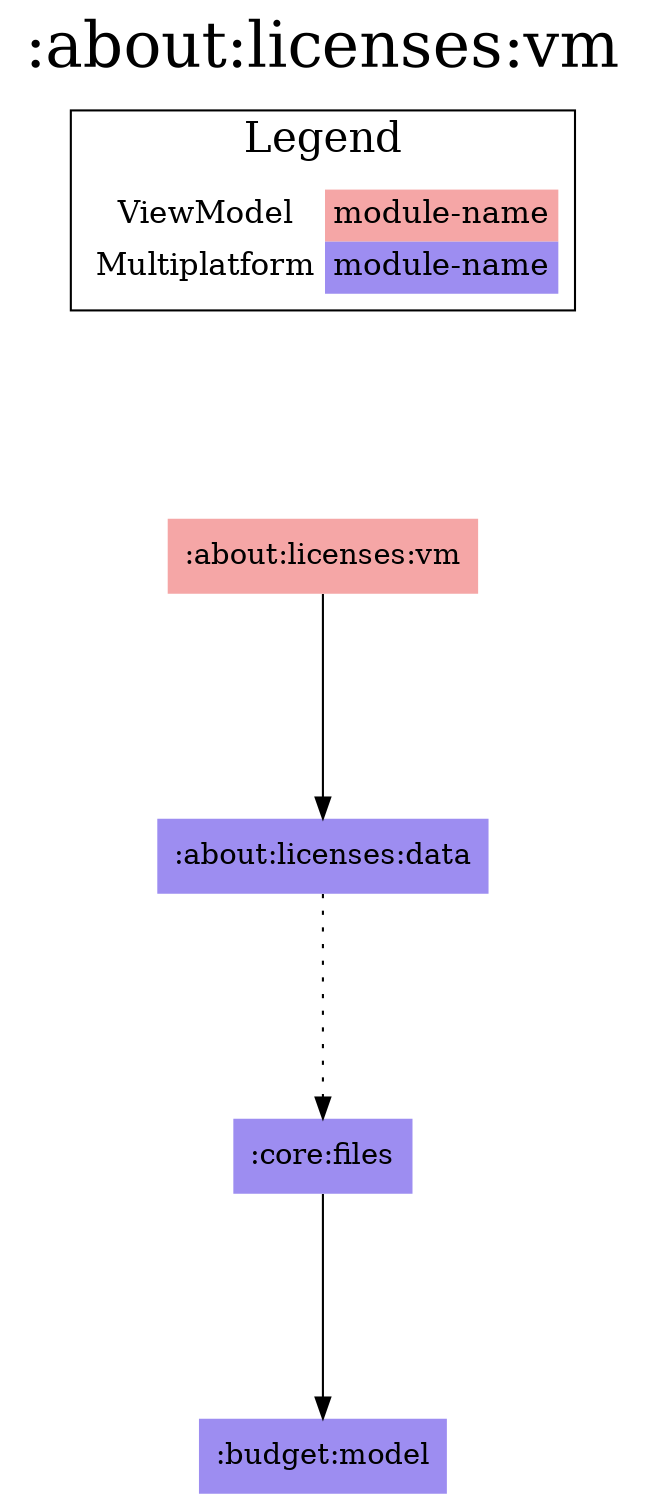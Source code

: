 digraph {
edge ["dir"="forward"]
graph ["dpi"="100","label"=":about:licenses:vm","labelloc"="t","fontsize"="30","ranksep"="1.5","rankdir"="TB"]
node ["style"="filled"]
":about:licenses:vm" ["fillcolor"="#F5A6A6","shape"="none"]
":about:licenses:data" ["fillcolor"="#9D8DF1","shape"="none"]
":core:files" ["fillcolor"="#9D8DF1","shape"="none"]
":budget:model" ["fillcolor"="#9D8DF1","shape"="none"]
{
edge ["dir"="none"]
graph ["rank"="same"]
}
":about:licenses:data" -> ":core:files" ["style"="dotted"]
":about:licenses:vm" -> ":about:licenses:data"
":core:files" -> ":budget:model"
subgraph "cluster_legend" {
edge ["dir"="none"]
graph ["label"="Legend","fontsize"="20"]
"Legend" ["style"="filled","fillcolor"="#FFFFFF","shape"="none","margin"="0","fontsize"="15","label"=<
<TABLE BORDER="0" CELLBORDER="0" CELLSPACING="0" CELLPADDING="4">
<TR><TD>ViewModel</TD><TD BGCOLOR="#F5A6A6">module-name</TD></TR>
<TR><TD>Multiplatform</TD><TD BGCOLOR="#9D8DF1">module-name</TD></TR>
</TABLE>
>]
} -> ":about:licenses:vm" ["style"="invis"]
}
